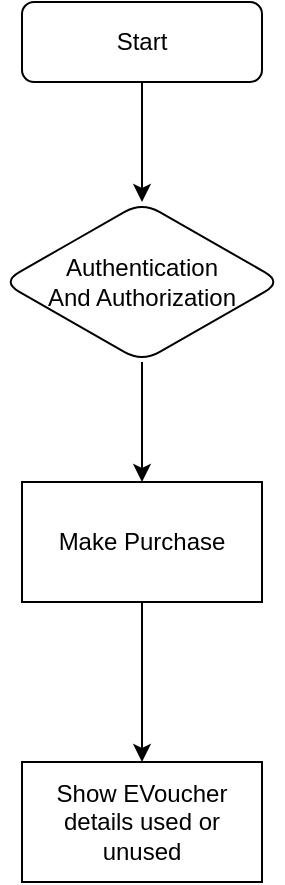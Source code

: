 <mxfile version="26.0.6">
  <diagram name="Page-1" id="JSB4H0LXl1eHzTMhnrPm">
    <mxGraphModel dx="1050" dy="557" grid="1" gridSize="10" guides="1" tooltips="1" connect="1" arrows="1" fold="1" page="1" pageScale="1" pageWidth="827" pageHeight="1169" math="0" shadow="0">
      <root>
        <mxCell id="0" />
        <mxCell id="1" parent="0" />
        <mxCell id="gK48TEX08kC7XVzJOOTk-5" style="edgeStyle=orthogonalEdgeStyle;rounded=0;orthogonalLoop=1;jettySize=auto;html=1;entryX=0.5;entryY=0;entryDx=0;entryDy=0;" edge="1" parent="1" source="gK48TEX08kC7XVzJOOTk-1" target="gK48TEX08kC7XVzJOOTk-2">
          <mxGeometry relative="1" as="geometry" />
        </mxCell>
        <mxCell id="gK48TEX08kC7XVzJOOTk-1" value="Start" style="rounded=1;whiteSpace=wrap;html=1;" vertex="1" parent="1">
          <mxGeometry x="400" y="60" width="120" height="40" as="geometry" />
        </mxCell>
        <mxCell id="gK48TEX08kC7XVzJOOTk-6" style="edgeStyle=orthogonalEdgeStyle;rounded=0;orthogonalLoop=1;jettySize=auto;html=1;entryX=0.5;entryY=0;entryDx=0;entryDy=0;" edge="1" parent="1" source="gK48TEX08kC7XVzJOOTk-2" target="gK48TEX08kC7XVzJOOTk-3">
          <mxGeometry relative="1" as="geometry" />
        </mxCell>
        <mxCell id="gK48TEX08kC7XVzJOOTk-2" value="Authentication&lt;div&gt;And Authorization&lt;/div&gt;" style="rhombus;whiteSpace=wrap;html=1;rounded=1;" vertex="1" parent="1">
          <mxGeometry x="390" y="160" width="140" height="80" as="geometry" />
        </mxCell>
        <mxCell id="gK48TEX08kC7XVzJOOTk-7" value="" style="edgeStyle=orthogonalEdgeStyle;rounded=0;orthogonalLoop=1;jettySize=auto;html=1;" edge="1" parent="1" source="gK48TEX08kC7XVzJOOTk-3" target="gK48TEX08kC7XVzJOOTk-4">
          <mxGeometry relative="1" as="geometry" />
        </mxCell>
        <mxCell id="gK48TEX08kC7XVzJOOTk-3" value="Make Purchase" style="rounded=0;whiteSpace=wrap;html=1;" vertex="1" parent="1">
          <mxGeometry x="400" y="300" width="120" height="60" as="geometry" />
        </mxCell>
        <mxCell id="gK48TEX08kC7XVzJOOTk-4" value="Show EVoucher details used or unused" style="whiteSpace=wrap;html=1;rounded=0;" vertex="1" parent="1">
          <mxGeometry x="400" y="440" width="120" height="60" as="geometry" />
        </mxCell>
      </root>
    </mxGraphModel>
  </diagram>
</mxfile>
